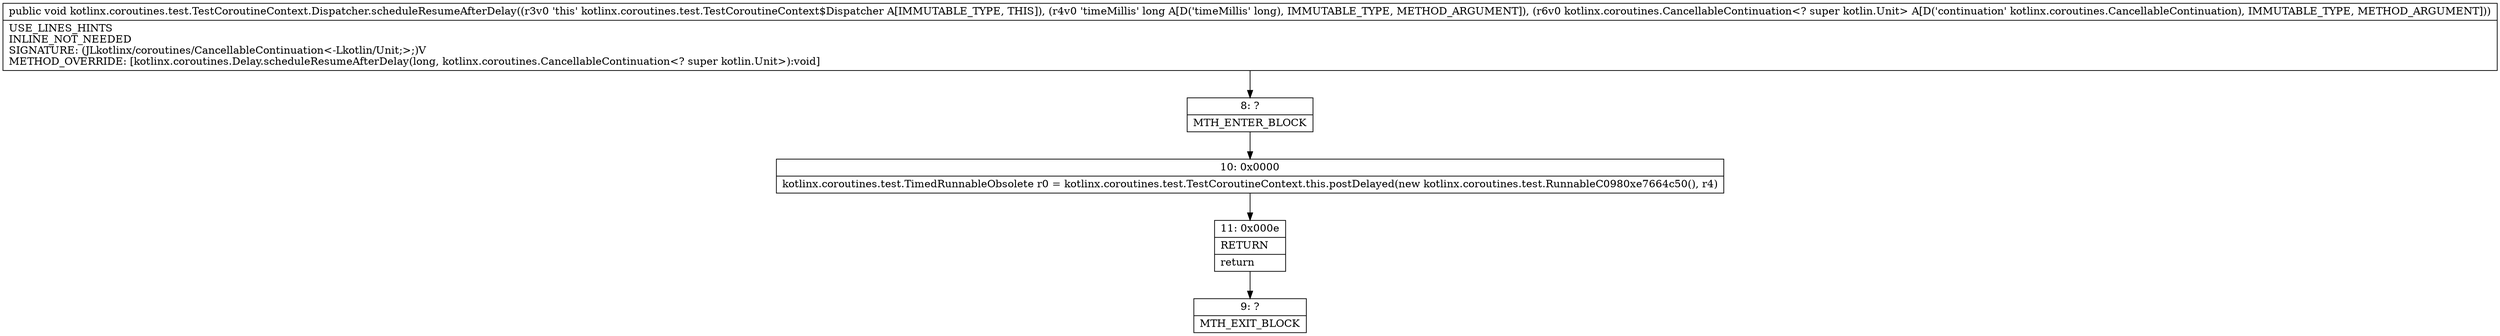 digraph "CFG forkotlinx.coroutines.test.TestCoroutineContext.Dispatcher.scheduleResumeAfterDelay(JLkotlinx\/coroutines\/CancellableContinuation;)V" {
Node_8 [shape=record,label="{8\:\ ?|MTH_ENTER_BLOCK\l}"];
Node_10 [shape=record,label="{10\:\ 0x0000|kotlinx.coroutines.test.TimedRunnableObsolete r0 = kotlinx.coroutines.test.TestCoroutineContext.this.postDelayed(new kotlinx.coroutines.test.RunnableC0980xe7664c50(), r4)\l}"];
Node_11 [shape=record,label="{11\:\ 0x000e|RETURN\l|return\l}"];
Node_9 [shape=record,label="{9\:\ ?|MTH_EXIT_BLOCK\l}"];
MethodNode[shape=record,label="{public void kotlinx.coroutines.test.TestCoroutineContext.Dispatcher.scheduleResumeAfterDelay((r3v0 'this' kotlinx.coroutines.test.TestCoroutineContext$Dispatcher A[IMMUTABLE_TYPE, THIS]), (r4v0 'timeMillis' long A[D('timeMillis' long), IMMUTABLE_TYPE, METHOD_ARGUMENT]), (r6v0 kotlinx.coroutines.CancellableContinuation\<? super kotlin.Unit\> A[D('continuation' kotlinx.coroutines.CancellableContinuation), IMMUTABLE_TYPE, METHOD_ARGUMENT]))  | USE_LINES_HINTS\lINLINE_NOT_NEEDED\lSIGNATURE: (JLkotlinx\/coroutines\/CancellableContinuation\<\-Lkotlin\/Unit;\>;)V\lMETHOD_OVERRIDE: [kotlinx.coroutines.Delay.scheduleResumeAfterDelay(long, kotlinx.coroutines.CancellableContinuation\<? super kotlin.Unit\>):void]\l}"];
MethodNode -> Node_8;Node_8 -> Node_10;
Node_10 -> Node_11;
Node_11 -> Node_9;
}

